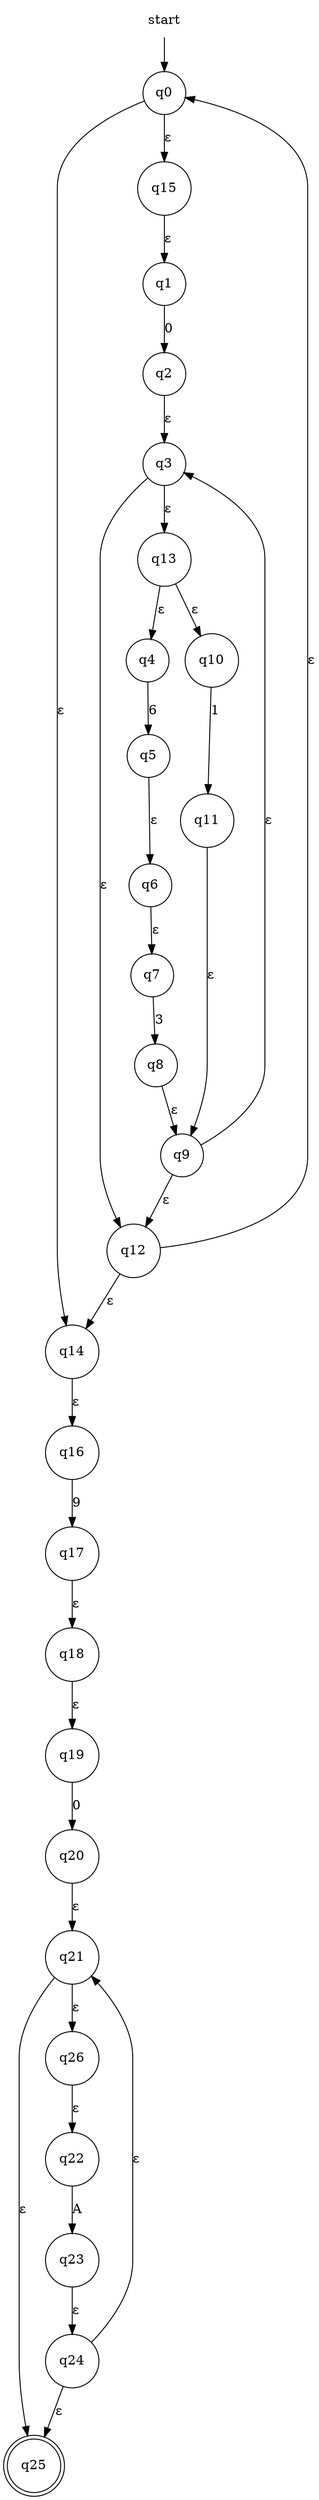 digraph automaton {
    node [shape=none]; start;
    node [shape=doublecircle]; "q25";
    node [shape=circle];
    start -> "q0";
    "q0" -> "q14" [label="&epsilon;"];
    "q0" -> "q15" [label="&epsilon;"];
    "q1" -> "q2" [label="0"];
    "q2" -> "q3" [label="&epsilon;"];
    "q3" -> "q12" [label="&epsilon;"];
    "q3" -> "q13" [label="&epsilon;"];
    "q4" -> "q5" [label="6"];
    "q5" -> "q6" [label="&epsilon;"];
    "q6" -> "q7" [label="&epsilon;"];
    "q7" -> "q8" [label="3"];
    "q8" -> "q9" [label="&epsilon;"];
    "q9" -> "q3" [label="&epsilon;"];
    "q9" -> "q12" [label="&epsilon;"];
    "q10" -> "q11" [label="1"];
    "q11" -> "q9" [label="&epsilon;"];
    "q12" -> "q0" [label="&epsilon;"];
    "q12" -> "q14" [label="&epsilon;"];
    "q13" -> "q4" [label="&epsilon;"];
    "q13" -> "q10" [label="&epsilon;"];
    "q14" -> "q16" [label="&epsilon;"];
    "q15" -> "q1" [label="&epsilon;"];
    "q16" -> "q17" [label="9"];
    "q17" -> "q18" [label="&epsilon;"];
    "q18" -> "q19" [label="&epsilon;"];
    "q19" -> "q20" [label="0"];
    "q20" -> "q21" [label="&epsilon;"];
    "q21" -> "q25" [label="&epsilon;"];
    "q21" -> "q26" [label="&epsilon;"];
    "q22" -> "q23" [label="A"];
    "q23" -> "q24" [label="&epsilon;"];
    "q24" -> "q21" [label="&epsilon;"];
    "q24" -> "q25" [label="&epsilon;"];
    "q26" -> "q22" [label="&epsilon;"];
}
